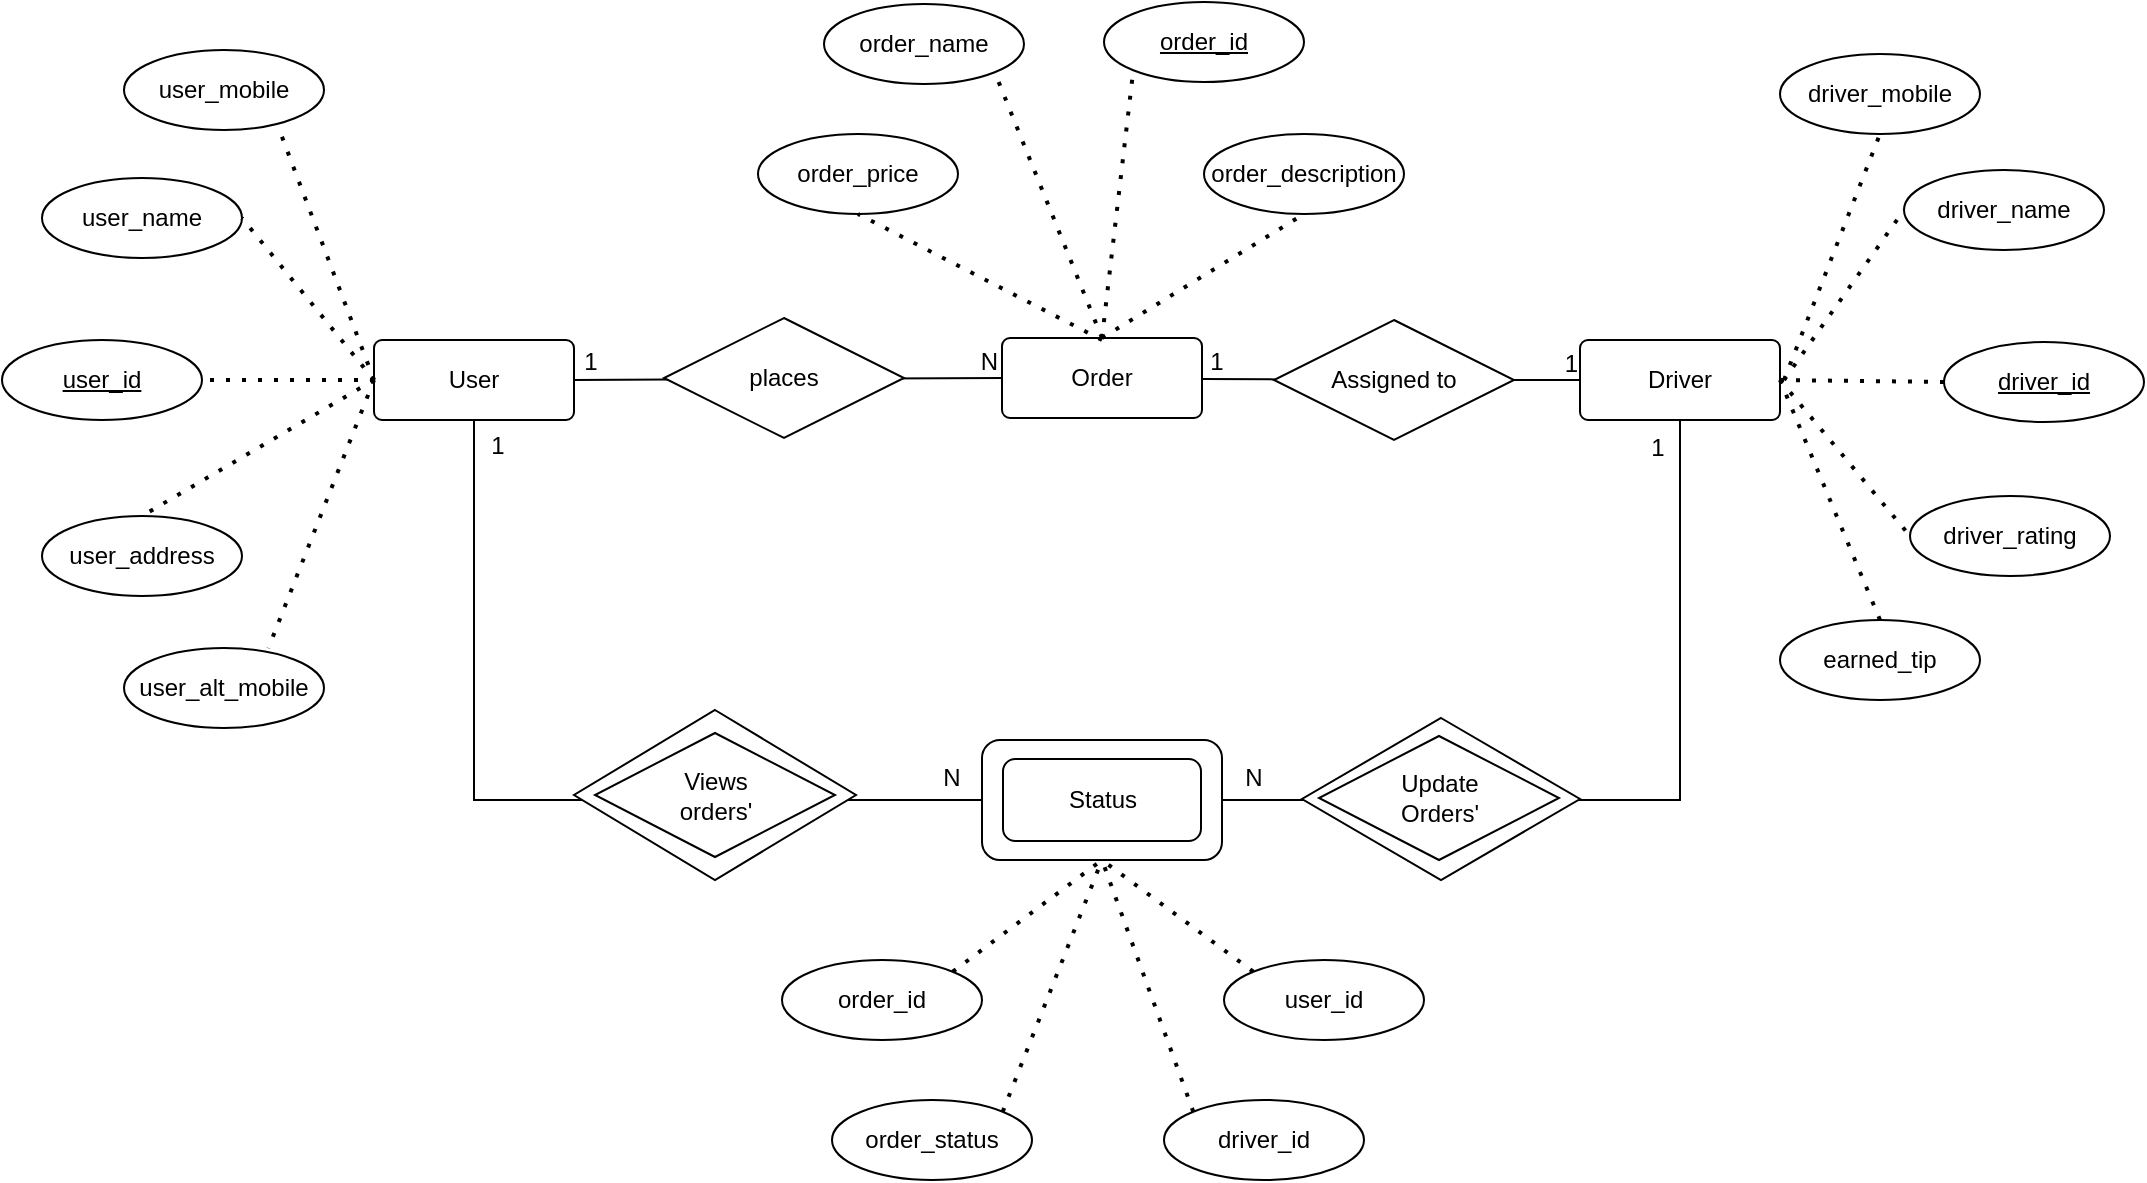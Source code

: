 <mxfile version="28.0.7">
  <diagram name="Page-1" id="CkQcahNSz7Ue2rC2ovQF">
    <mxGraphModel dx="2730" dy="1110" grid="1" gridSize="10" guides="1" tooltips="1" connect="1" arrows="1" fold="1" page="1" pageScale="1" pageWidth="850" pageHeight="1100" math="0" shadow="0">
      <root>
        <mxCell id="0" />
        <mxCell id="1" parent="0" />
        <mxCell id="yLGNu4EbiCviq2OJUUVo-1" value="User" style="rounded=1;arcSize=10;whiteSpace=wrap;html=1;align=center;" vertex="1" parent="1">
          <mxGeometry x="85" y="200" width="100" height="40" as="geometry" />
        </mxCell>
        <mxCell id="yLGNu4EbiCviq2OJUUVo-2" value="Order" style="rounded=1;arcSize=10;whiteSpace=wrap;html=1;align=center;" vertex="1" parent="1">
          <mxGeometry x="399" y="199" width="100" height="40" as="geometry" />
        </mxCell>
        <mxCell id="yLGNu4EbiCviq2OJUUVo-3" value="Driver" style="rounded=1;arcSize=10;whiteSpace=wrap;html=1;align=center;" vertex="1" parent="1">
          <mxGeometry x="688" y="200" width="100" height="40" as="geometry" />
        </mxCell>
        <mxCell id="yLGNu4EbiCviq2OJUUVo-6" value="" style="endArrow=none;html=1;rounded=0;entryX=0;entryY=0.5;entryDx=0;entryDy=0;exitX=1;exitY=0.5;exitDx=0;exitDy=0;" edge="1" parent="1" source="yLGNu4EbiCviq2OJUUVo-1" target="yLGNu4EbiCviq2OJUUVo-2">
          <mxGeometry relative="1" as="geometry">
            <mxPoint x="200" y="219" as="sourcePoint" />
            <mxPoint x="370" y="219.5" as="targetPoint" />
          </mxGeometry>
        </mxCell>
        <mxCell id="yLGNu4EbiCviq2OJUUVo-7" value="N" style="resizable=0;html=1;whiteSpace=wrap;align=right;verticalAlign=bottom;" connectable="0" vertex="1" parent="yLGNu4EbiCviq2OJUUVo-6">
          <mxGeometry x="1" relative="1" as="geometry" />
        </mxCell>
        <mxCell id="yLGNu4EbiCviq2OJUUVo-8" value="1" style="text;html=1;align=center;verticalAlign=middle;resizable=0;points=[];autosize=1;strokeColor=none;fillColor=none;" vertex="1" parent="1">
          <mxGeometry x="178" y="196" width="30" height="30" as="geometry" />
        </mxCell>
        <mxCell id="yLGNu4EbiCviq2OJUUVo-9" value="places" style="shape=rhombus;perimeter=rhombusPerimeter;whiteSpace=wrap;html=1;align=center;" vertex="1" parent="1">
          <mxGeometry x="230" y="189" width="120" height="60" as="geometry" />
        </mxCell>
        <mxCell id="yLGNu4EbiCviq2OJUUVo-10" value="" style="endArrow=none;html=1;rounded=0;entryX=0;entryY=0.5;entryDx=0;entryDy=0;" edge="1" parent="1" source="yLGNu4EbiCviq2OJUUVo-14" target="yLGNu4EbiCviq2OJUUVo-3">
          <mxGeometry relative="1" as="geometry">
            <mxPoint x="499" y="219.5" as="sourcePoint" />
            <mxPoint x="659" y="219.5" as="targetPoint" />
          </mxGeometry>
        </mxCell>
        <mxCell id="yLGNu4EbiCviq2OJUUVo-11" value="1" style="resizable=0;html=1;whiteSpace=wrap;align=right;verticalAlign=bottom;" connectable="0" vertex="1" parent="yLGNu4EbiCviq2OJUUVo-10">
          <mxGeometry x="1" relative="1" as="geometry" />
        </mxCell>
        <mxCell id="yLGNu4EbiCviq2OJUUVo-12" value="1" style="text;html=1;align=center;verticalAlign=middle;resizable=0;points=[];autosize=1;strokeColor=none;fillColor=none;" vertex="1" parent="1">
          <mxGeometry x="491" y="196" width="30" height="30" as="geometry" />
        </mxCell>
        <mxCell id="yLGNu4EbiCviq2OJUUVo-13" value="" style="endArrow=none;html=1;rounded=0;" edge="1" parent="1" target="yLGNu4EbiCviq2OJUUVo-14">
          <mxGeometry relative="1" as="geometry">
            <mxPoint x="499" y="219.5" as="sourcePoint" />
            <mxPoint x="659" y="219.5" as="targetPoint" />
          </mxGeometry>
        </mxCell>
        <mxCell id="yLGNu4EbiCviq2OJUUVo-14" value="Assigned to" style="shape=rhombus;perimeter=rhombusPerimeter;whiteSpace=wrap;html=1;align=center;" vertex="1" parent="1">
          <mxGeometry x="535" y="190" width="120" height="60" as="geometry" />
        </mxCell>
        <mxCell id="yLGNu4EbiCviq2OJUUVo-15" value="user_id" style="ellipse;whiteSpace=wrap;html=1;align=center;fontStyle=4;" vertex="1" parent="1">
          <mxGeometry x="-101" y="200" width="100" height="40" as="geometry" />
        </mxCell>
        <mxCell id="yLGNu4EbiCviq2OJUUVo-16" value="order_id" style="ellipse;whiteSpace=wrap;html=1;align=center;fontStyle=4;" vertex="1" parent="1">
          <mxGeometry x="450" y="31" width="100" height="40" as="geometry" />
        </mxCell>
        <mxCell id="yLGNu4EbiCviq2OJUUVo-20" value="driver_id" style="ellipse;whiteSpace=wrap;html=1;align=center;fontStyle=4;" vertex="1" parent="1">
          <mxGeometry x="870" y="201" width="100" height="40" as="geometry" />
        </mxCell>
        <mxCell id="yLGNu4EbiCviq2OJUUVo-25" value="driver_name" style="ellipse;whiteSpace=wrap;html=1;align=center;" vertex="1" parent="1">
          <mxGeometry x="850" y="115" width="100" height="40" as="geometry" />
        </mxCell>
        <mxCell id="yLGNu4EbiCviq2OJUUVo-26" value="driver_rating" style="ellipse;whiteSpace=wrap;html=1;align=center;" vertex="1" parent="1">
          <mxGeometry x="853" y="278" width="100" height="40" as="geometry" />
        </mxCell>
        <mxCell id="yLGNu4EbiCviq2OJUUVo-27" value="earned_tip" style="ellipse;whiteSpace=wrap;html=1;align=center;" vertex="1" parent="1">
          <mxGeometry x="788" y="340" width="100" height="40" as="geometry" />
        </mxCell>
        <mxCell id="yLGNu4EbiCviq2OJUUVo-28" value="driver_mobile" style="ellipse;whiteSpace=wrap;html=1;align=center;" vertex="1" parent="1">
          <mxGeometry x="788" y="57" width="100" height="40" as="geometry" />
        </mxCell>
        <mxCell id="yLGNu4EbiCviq2OJUUVo-30" value="" style="endArrow=none;dashed=1;html=1;dashPattern=1 3;strokeWidth=2;rounded=0;entryX=0;entryY=0.5;entryDx=0;entryDy=0;exitX=1;exitY=0.5;exitDx=0;exitDy=0;" edge="1" parent="1" source="yLGNu4EbiCviq2OJUUVo-3" target="yLGNu4EbiCviq2OJUUVo-20">
          <mxGeometry width="50" height="50" relative="1" as="geometry">
            <mxPoint x="430" y="250" as="sourcePoint" />
            <mxPoint x="480" y="200" as="targetPoint" />
          </mxGeometry>
        </mxCell>
        <mxCell id="yLGNu4EbiCviq2OJUUVo-31" value="" style="endArrow=none;dashed=1;html=1;dashPattern=1 3;strokeWidth=2;rounded=0;entryX=0;entryY=0.5;entryDx=0;entryDy=0;" edge="1" parent="1" target="yLGNu4EbiCviq2OJUUVo-25">
          <mxGeometry width="50" height="50" relative="1" as="geometry">
            <mxPoint x="790" y="220" as="sourcePoint" />
            <mxPoint x="912" y="211" as="targetPoint" />
          </mxGeometry>
        </mxCell>
        <mxCell id="yLGNu4EbiCviq2OJUUVo-32" value="" style="endArrow=none;dashed=1;html=1;dashPattern=1 3;strokeWidth=2;rounded=0;entryX=0.5;entryY=1;entryDx=0;entryDy=0;" edge="1" parent="1" target="yLGNu4EbiCviq2OJUUVo-28">
          <mxGeometry width="50" height="50" relative="1" as="geometry">
            <mxPoint x="790" y="220" as="sourcePoint" />
            <mxPoint x="880" y="170" as="targetPoint" />
          </mxGeometry>
        </mxCell>
        <mxCell id="yLGNu4EbiCviq2OJUUVo-33" value="" style="endArrow=none;dashed=1;html=1;dashPattern=1 3;strokeWidth=2;rounded=0;entryX=0;entryY=0.5;entryDx=0;entryDy=0;exitX=1;exitY=0.5;exitDx=0;exitDy=0;" edge="1" parent="1" source="yLGNu4EbiCviq2OJUUVo-3" target="yLGNu4EbiCviq2OJUUVo-26">
          <mxGeometry width="50" height="50" relative="1" as="geometry">
            <mxPoint x="810" y="263" as="sourcePoint" />
            <mxPoint x="850" y="290" as="targetPoint" />
          </mxGeometry>
        </mxCell>
        <mxCell id="yLGNu4EbiCviq2OJUUVo-34" value="" style="endArrow=none;dashed=1;html=1;dashPattern=1 3;strokeWidth=2;rounded=0;entryX=0.5;entryY=0;entryDx=0;entryDy=0;exitX=1;exitY=0.5;exitDx=0;exitDy=0;" edge="1" parent="1" source="yLGNu4EbiCviq2OJUUVo-3" target="yLGNu4EbiCviq2OJUUVo-27">
          <mxGeometry width="50" height="50" relative="1" as="geometry">
            <mxPoint x="820" y="260" as="sourcePoint" />
            <mxPoint x="885" y="338" as="targetPoint" />
          </mxGeometry>
        </mxCell>
        <mxCell id="yLGNu4EbiCviq2OJUUVo-36" value="" style="endArrow=none;dashed=1;html=1;dashPattern=1 3;strokeWidth=2;rounded=0;entryX=1;entryY=0.5;entryDx=0;entryDy=0;exitX=0;exitY=0.5;exitDx=0;exitDy=0;" edge="1" parent="1" source="yLGNu4EbiCviq2OJUUVo-1" target="yLGNu4EbiCviq2OJUUVo-15">
          <mxGeometry width="50" height="50" relative="1" as="geometry">
            <mxPoint x="340" y="250" as="sourcePoint" />
            <mxPoint x="390" y="200" as="targetPoint" />
          </mxGeometry>
        </mxCell>
        <mxCell id="yLGNu4EbiCviq2OJUUVo-38" value="user_name" style="ellipse;whiteSpace=wrap;html=1;align=center;" vertex="1" parent="1">
          <mxGeometry x="-81" y="119" width="100" height="40" as="geometry" />
        </mxCell>
        <mxCell id="yLGNu4EbiCviq2OJUUVo-39" value="user_address" style="ellipse;whiteSpace=wrap;html=1;align=center;" vertex="1" parent="1">
          <mxGeometry x="-81" y="288" width="100" height="40" as="geometry" />
        </mxCell>
        <mxCell id="yLGNu4EbiCviq2OJUUVo-40" value="user_alt_mobile" style="ellipse;whiteSpace=wrap;html=1;align=center;" vertex="1" parent="1">
          <mxGeometry x="-40" y="354" width="100" height="40" as="geometry" />
        </mxCell>
        <mxCell id="yLGNu4EbiCviq2OJUUVo-41" value="user_mobile" style="ellipse;whiteSpace=wrap;html=1;align=center;" vertex="1" parent="1">
          <mxGeometry x="-40" y="55" width="100" height="40" as="geometry" />
        </mxCell>
        <mxCell id="yLGNu4EbiCviq2OJUUVo-42" value="" style="endArrow=none;dashed=1;html=1;dashPattern=1 3;strokeWidth=2;rounded=0;entryX=1;entryY=0.5;entryDx=0;entryDy=0;exitX=0;exitY=0.5;exitDx=0;exitDy=0;" edge="1" parent="1" source="yLGNu4EbiCviq2OJUUVo-1" target="yLGNu4EbiCviq2OJUUVo-38">
          <mxGeometry width="50" height="50" relative="1" as="geometry">
            <mxPoint x="126" y="210" as="sourcePoint" />
            <mxPoint x="40" y="210" as="targetPoint" />
          </mxGeometry>
        </mxCell>
        <mxCell id="yLGNu4EbiCviq2OJUUVo-43" value="" style="endArrow=none;dashed=1;html=1;dashPattern=1 3;strokeWidth=2;rounded=0;entryX=0.77;entryY=0.954;entryDx=0;entryDy=0;exitX=0;exitY=0.5;exitDx=0;exitDy=0;entryPerimeter=0;" edge="1" parent="1" source="yLGNu4EbiCviq2OJUUVo-1" target="yLGNu4EbiCviq2OJUUVo-41">
          <mxGeometry width="50" height="50" relative="1" as="geometry">
            <mxPoint x="106" y="231" as="sourcePoint" />
            <mxPoint x="40" y="150" as="targetPoint" />
          </mxGeometry>
        </mxCell>
        <mxCell id="yLGNu4EbiCviq2OJUUVo-44" value="" style="endArrow=none;dashed=1;html=1;dashPattern=1 3;strokeWidth=2;rounded=0;entryX=0.5;entryY=0;entryDx=0;entryDy=0;exitX=0;exitY=0.5;exitDx=0;exitDy=0;" edge="1" parent="1" source="yLGNu4EbiCviq2OJUUVo-1" target="yLGNu4EbiCviq2OJUUVo-39">
          <mxGeometry width="50" height="50" relative="1" as="geometry">
            <mxPoint x="108" y="267" as="sourcePoint" />
            <mxPoint x="60" y="140" as="targetPoint" />
          </mxGeometry>
        </mxCell>
        <mxCell id="yLGNu4EbiCviq2OJUUVo-45" value="" style="endArrow=none;dashed=1;html=1;dashPattern=1 3;strokeWidth=2;rounded=0;exitX=0;exitY=0.5;exitDx=0;exitDy=0;entryX=0.722;entryY=0.002;entryDx=0;entryDy=0;entryPerimeter=0;" edge="1" parent="1" source="yLGNu4EbiCviq2OJUUVo-1" target="yLGNu4EbiCviq2OJUUVo-40">
          <mxGeometry width="50" height="50" relative="1" as="geometry">
            <mxPoint x="116" y="260" as="sourcePoint" />
            <mxPoint y="328" as="targetPoint" />
          </mxGeometry>
        </mxCell>
        <mxCell id="yLGNu4EbiCviq2OJUUVo-46" value="order_description" style="ellipse;whiteSpace=wrap;html=1;align=center;" vertex="1" parent="1">
          <mxGeometry x="500" y="97" width="100" height="40" as="geometry" />
        </mxCell>
        <mxCell id="yLGNu4EbiCviq2OJUUVo-47" value="order_price" style="ellipse;whiteSpace=wrap;html=1;align=center;" vertex="1" parent="1">
          <mxGeometry x="277" y="97" width="100" height="40" as="geometry" />
        </mxCell>
        <mxCell id="yLGNu4EbiCviq2OJUUVo-48" value="order_name" style="ellipse;whiteSpace=wrap;html=1;align=center;" vertex="1" parent="1">
          <mxGeometry x="310" y="32" width="100" height="40" as="geometry" />
        </mxCell>
        <mxCell id="yLGNu4EbiCviq2OJUUVo-49" value="" style="endArrow=none;dashed=1;html=1;dashPattern=1 3;strokeWidth=2;rounded=0;entryX=0;entryY=1;entryDx=0;entryDy=0;exitX=0.5;exitY=0;exitDx=0;exitDy=0;" edge="1" parent="1" source="yLGNu4EbiCviq2OJUUVo-2" target="yLGNu4EbiCviq2OJUUVo-16">
          <mxGeometry width="50" height="50" relative="1" as="geometry">
            <mxPoint x="370" y="250" as="sourcePoint" />
            <mxPoint x="420" y="200" as="targetPoint" />
          </mxGeometry>
        </mxCell>
        <mxCell id="yLGNu4EbiCviq2OJUUVo-50" value="" style="endArrow=none;dashed=1;html=1;dashPattern=1 3;strokeWidth=2;rounded=0;entryX=1;entryY=1;entryDx=0;entryDy=0;exitX=0.5;exitY=0;exitDx=0;exitDy=0;" edge="1" parent="1" source="yLGNu4EbiCviq2OJUUVo-2" target="yLGNu4EbiCviq2OJUUVo-48">
          <mxGeometry width="50" height="50" relative="1" as="geometry">
            <mxPoint x="440" y="324" as="sourcePoint" />
            <mxPoint x="456" y="190" as="targetPoint" />
          </mxGeometry>
        </mxCell>
        <mxCell id="yLGNu4EbiCviq2OJUUVo-51" value="" style="endArrow=none;dashed=1;html=1;dashPattern=1 3;strokeWidth=2;rounded=0;entryX=0.5;entryY=1;entryDx=0;entryDy=0;" edge="1" parent="1" target="yLGNu4EbiCviq2OJUUVo-47">
          <mxGeometry width="50" height="50" relative="1" as="geometry">
            <mxPoint x="449" y="200" as="sourcePoint" />
            <mxPoint x="420" y="140" as="targetPoint" />
          </mxGeometry>
        </mxCell>
        <mxCell id="yLGNu4EbiCviq2OJUUVo-52" value="" style="endArrow=none;dashed=1;html=1;dashPattern=1 3;strokeWidth=2;rounded=0;entryX=0.5;entryY=1;entryDx=0;entryDy=0;exitX=0.5;exitY=0;exitDx=0;exitDy=0;" edge="1" parent="1" source="yLGNu4EbiCviq2OJUUVo-2" target="yLGNu4EbiCviq2OJUUVo-46">
          <mxGeometry width="50" height="50" relative="1" as="geometry">
            <mxPoint x="562" y="253" as="sourcePoint" />
            <mxPoint x="440" y="190" as="targetPoint" />
          </mxGeometry>
        </mxCell>
        <mxCell id="yLGNu4EbiCviq2OJUUVo-53" value="" style="rounded=1;whiteSpace=wrap;html=1;" vertex="1" parent="1">
          <mxGeometry x="389" y="400" width="120" height="60" as="geometry" />
        </mxCell>
        <mxCell id="yLGNu4EbiCviq2OJUUVo-54" value="Status" style="rounded=1;whiteSpace=wrap;html=1;" vertex="1" parent="1">
          <mxGeometry x="399.5" y="409.5" width="99" height="41" as="geometry" />
        </mxCell>
        <mxCell id="yLGNu4EbiCviq2OJUUVo-55" value="order_id" style="ellipse;whiteSpace=wrap;html=1;align=center;" vertex="1" parent="1">
          <mxGeometry x="289" y="510" width="100" height="40" as="geometry" />
        </mxCell>
        <mxCell id="yLGNu4EbiCviq2OJUUVo-56" value="user_id" style="ellipse;whiteSpace=wrap;html=1;align=center;" vertex="1" parent="1">
          <mxGeometry x="510" y="510" width="100" height="40" as="geometry" />
        </mxCell>
        <mxCell id="yLGNu4EbiCviq2OJUUVo-57" value="driver_id" style="ellipse;whiteSpace=wrap;html=1;align=center;" vertex="1" parent="1">
          <mxGeometry x="480" y="580" width="100" height="40" as="geometry" />
        </mxCell>
        <mxCell id="yLGNu4EbiCviq2OJUUVo-58" value="order_status" style="ellipse;whiteSpace=wrap;html=1;align=center;" vertex="1" parent="1">
          <mxGeometry x="314" y="580" width="100" height="40" as="geometry" />
        </mxCell>
        <mxCell id="yLGNu4EbiCviq2OJUUVo-59" value="" style="endArrow=none;dashed=1;html=1;dashPattern=1 3;strokeWidth=2;rounded=0;entryX=0.5;entryY=1;entryDx=0;entryDy=0;exitX=1;exitY=0;exitDx=0;exitDy=0;" edge="1" parent="1" source="yLGNu4EbiCviq2OJUUVo-58" target="yLGNu4EbiCviq2OJUUVo-53">
          <mxGeometry width="50" height="50" relative="1" as="geometry">
            <mxPoint x="490" y="232" as="sourcePoint" />
            <mxPoint x="591" y="170" as="targetPoint" />
          </mxGeometry>
        </mxCell>
        <mxCell id="yLGNu4EbiCviq2OJUUVo-60" value="" style="endArrow=none;dashed=1;html=1;dashPattern=1 3;strokeWidth=2;rounded=0;exitX=1;exitY=0;exitDx=0;exitDy=0;entryX=0.5;entryY=1;entryDx=0;entryDy=0;" edge="1" parent="1" source="yLGNu4EbiCviq2OJUUVo-55" target="yLGNu4EbiCviq2OJUUVo-53">
          <mxGeometry width="50" height="50" relative="1" as="geometry">
            <mxPoint x="450" y="696" as="sourcePoint" />
            <mxPoint x="450" y="470" as="targetPoint" />
          </mxGeometry>
        </mxCell>
        <mxCell id="yLGNu4EbiCviq2OJUUVo-61" value="" style="endArrow=none;dashed=1;html=1;dashPattern=1 3;strokeWidth=2;rounded=0;exitX=0;exitY=0;exitDx=0;exitDy=0;entryX=0.5;entryY=1;entryDx=0;entryDy=0;" edge="1" parent="1" source="yLGNu4EbiCviq2OJUUVo-56" target="yLGNu4EbiCviq2OJUUVo-53">
          <mxGeometry width="50" height="50" relative="1" as="geometry">
            <mxPoint x="410" y="536" as="sourcePoint" />
            <mxPoint x="485" y="480" as="targetPoint" />
          </mxGeometry>
        </mxCell>
        <mxCell id="yLGNu4EbiCviq2OJUUVo-62" value="" style="endArrow=none;dashed=1;html=1;dashPattern=1 3;strokeWidth=2;rounded=0;exitX=0;exitY=0;exitDx=0;exitDy=0;entryX=0.5;entryY=1;entryDx=0;entryDy=0;" edge="1" parent="1" source="yLGNu4EbiCviq2OJUUVo-57" target="yLGNu4EbiCviq2OJUUVo-53">
          <mxGeometry width="50" height="50" relative="1" as="geometry">
            <mxPoint x="556" y="536" as="sourcePoint" />
            <mxPoint x="480" y="480" as="targetPoint" />
          </mxGeometry>
        </mxCell>
        <mxCell id="yLGNu4EbiCviq2OJUUVo-68" value="" style="endArrow=none;html=1;rounded=0;entryX=0.5;entryY=1;entryDx=0;entryDy=0;exitX=1;exitY=0.5;exitDx=0;exitDy=0;" edge="1" parent="1" source="yLGNu4EbiCviq2OJUUVo-53" target="yLGNu4EbiCviq2OJUUVo-3">
          <mxGeometry width="50" height="50" relative="1" as="geometry">
            <mxPoint x="350" y="440" as="sourcePoint" />
            <mxPoint x="400" y="390" as="targetPoint" />
            <Array as="points">
              <mxPoint x="738" y="430" />
            </Array>
          </mxGeometry>
        </mxCell>
        <mxCell id="yLGNu4EbiCviq2OJUUVo-71" value="" style="rhombus;whiteSpace=wrap;html=1;" vertex="1" parent="1">
          <mxGeometry x="549" y="389" width="139" height="81" as="geometry" />
        </mxCell>
        <mxCell id="yLGNu4EbiCviq2OJUUVo-72" value="" style="endArrow=none;html=1;rounded=0;entryX=0.5;entryY=1;entryDx=0;entryDy=0;exitX=0;exitY=0.5;exitDx=0;exitDy=0;" edge="1" parent="1" source="yLGNu4EbiCviq2OJUUVo-53" target="yLGNu4EbiCviq2OJUUVo-1">
          <mxGeometry width="50" height="50" relative="1" as="geometry">
            <mxPoint x="350" y="440" as="sourcePoint" />
            <mxPoint x="400" y="390" as="targetPoint" />
            <Array as="points">
              <mxPoint x="135" y="430" />
            </Array>
          </mxGeometry>
        </mxCell>
        <mxCell id="yLGNu4EbiCviq2OJUUVo-73" value="" style="rhombus;whiteSpace=wrap;html=1;" vertex="1" parent="1">
          <mxGeometry x="185" y="385" width="141" height="85" as="geometry" />
        </mxCell>
        <mxCell id="yLGNu4EbiCviq2OJUUVo-74" value="Views&lt;div&gt;orders&#39;&lt;/div&gt;" style="rhombus;whiteSpace=wrap;html=1;" vertex="1" parent="1">
          <mxGeometry x="195.5" y="396.5" width="120" height="62" as="geometry" />
        </mxCell>
        <mxCell id="yLGNu4EbiCviq2OJUUVo-75" value="Update&lt;div&gt;Orders&#39;&lt;/div&gt;" style="rhombus;whiteSpace=wrap;html=1;" vertex="1" parent="1">
          <mxGeometry x="557.5" y="398" width="120" height="62" as="geometry" />
        </mxCell>
        <mxCell id="yLGNu4EbiCviq2OJUUVo-76" value="N" style="text;html=1;align=center;verticalAlign=middle;whiteSpace=wrap;rounded=0;" vertex="1" parent="1">
          <mxGeometry x="344" y="404" width="60" height="30" as="geometry" />
        </mxCell>
        <mxCell id="yLGNu4EbiCviq2OJUUVo-77" value="N" style="text;html=1;align=center;verticalAlign=middle;whiteSpace=wrap;rounded=0;" vertex="1" parent="1">
          <mxGeometry x="494.5" y="404" width="60" height="30" as="geometry" />
        </mxCell>
        <mxCell id="yLGNu4EbiCviq2OJUUVo-78" value="1" style="text;html=1;align=center;verticalAlign=middle;whiteSpace=wrap;rounded=0;" vertex="1" parent="1">
          <mxGeometry x="117" y="238" width="60" height="30" as="geometry" />
        </mxCell>
        <mxCell id="yLGNu4EbiCviq2OJUUVo-79" value="1" style="text;html=1;align=center;verticalAlign=middle;whiteSpace=wrap;rounded=0;" vertex="1" parent="1">
          <mxGeometry x="697" y="239" width="60" height="30" as="geometry" />
        </mxCell>
      </root>
    </mxGraphModel>
  </diagram>
</mxfile>
